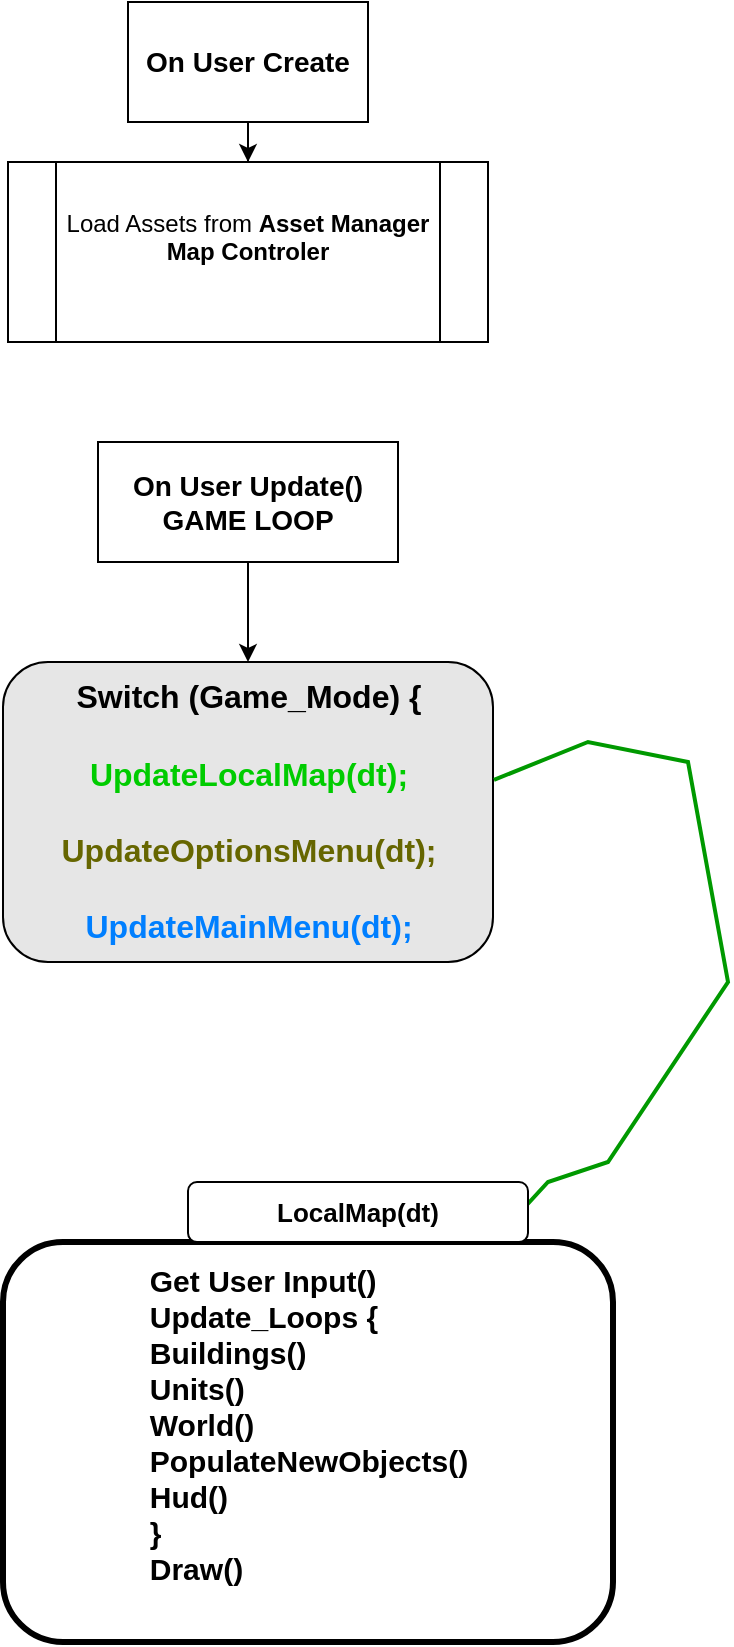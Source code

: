 <mxfile version="22.1.18" type="github">
  <diagram name="Page-1" id="ockeKT-8gJ_k2My7Hf7b">
    <mxGraphModel dx="1434" dy="764" grid="1" gridSize="10" guides="1" tooltips="1" connect="1" arrows="1" fold="1" page="1" pageScale="1" pageWidth="850" pageHeight="1100" background="none" math="0" shadow="0">
      <root>
        <mxCell id="0" />
        <mxCell id="1" parent="0" />
        <mxCell id="bDMc3RXrKMwAb332zu6_-7" style="edgeStyle=orthogonalEdgeStyle;rounded=0;orthogonalLoop=1;jettySize=auto;html=1;exitX=0.5;exitY=1;exitDx=0;exitDy=0;" edge="1" parent="1" source="bDMc3RXrKMwAb332zu6_-1" target="bDMc3RXrKMwAb332zu6_-6">
          <mxGeometry relative="1" as="geometry" />
        </mxCell>
        <mxCell id="bDMc3RXrKMwAb332zu6_-1" value="&lt;b&gt;&lt;font style=&quot;font-size: 14px;&quot;&gt;On User Create&lt;/font&gt;&lt;/b&gt;" style="rounded=0;whiteSpace=wrap;html=1;" vertex="1" parent="1">
          <mxGeometry x="360" y="10" width="120" height="60" as="geometry" />
        </mxCell>
        <mxCell id="bDMc3RXrKMwAb332zu6_-6" value="&lt;div&gt;Load Assets from &lt;b&gt;Asset Manager&lt;/b&gt;&lt;/div&gt;&lt;div&gt;&lt;b&gt;Map Controler&lt;br&gt;&lt;/b&gt;&lt;/div&gt;&lt;div&gt;&lt;br&gt;&lt;/div&gt;" style="shape=process;whiteSpace=wrap;html=1;backgroundOutline=1;" vertex="1" parent="1">
          <mxGeometry x="300" y="90" width="240" height="90" as="geometry" />
        </mxCell>
        <mxCell id="bDMc3RXrKMwAb332zu6_-13" style="edgeStyle=orthogonalEdgeStyle;rounded=0;orthogonalLoop=1;jettySize=auto;html=1;exitX=0.5;exitY=1;exitDx=0;exitDy=0;entryX=0.5;entryY=0;entryDx=0;entryDy=0;" edge="1" parent="1" source="bDMc3RXrKMwAb332zu6_-11" target="bDMc3RXrKMwAb332zu6_-12">
          <mxGeometry relative="1" as="geometry" />
        </mxCell>
        <mxCell id="bDMc3RXrKMwAb332zu6_-11" value="&lt;div style=&quot;font-size: 14px;&quot;&gt;&lt;b&gt;&lt;font style=&quot;font-size: 14px;&quot;&gt;On User Update()&lt;/font&gt;&lt;/b&gt;&lt;/div&gt;&lt;div style=&quot;font-size: 14px;&quot;&gt;&lt;b&gt;&lt;font style=&quot;font-size: 14px;&quot;&gt;GAME LOOP&lt;font style=&quot;font-size: 14px;&quot;&gt;&lt;br&gt;&lt;/font&gt;&lt;/font&gt;&lt;/b&gt;&lt;/div&gt;" style="rounded=0;whiteSpace=wrap;html=1;" vertex="1" parent="1">
          <mxGeometry x="345" y="230" width="150" height="60" as="geometry" />
        </mxCell>
        <mxCell id="bDMc3RXrKMwAb332zu6_-12" value="&lt;div style=&quot;font-size: 16px;&quot;&gt;&lt;b&gt;&lt;font style=&quot;font-size: 16px;&quot;&gt;Switch (Game_Mode) {&lt;br&gt;&lt;/font&gt;&lt;/b&gt;&lt;/div&gt;&lt;div style=&quot;font-size: 16px;&quot;&gt;&lt;b&gt;&lt;font style=&quot;font-size: 16px;&quot;&gt;&lt;br&gt;&lt;/font&gt;&lt;/b&gt;&lt;/div&gt;&lt;div style=&quot;font-size: 16px;&quot;&gt;&lt;b&gt;&lt;font color=&quot;#00cc00&quot; style=&quot;font-size: 16px;&quot;&gt;UpdateLocalMap(dt);&lt;/font&gt;&lt;/b&gt;&lt;/div&gt;&lt;div style=&quot;font-size: 16px;&quot;&gt;&lt;b&gt;&lt;font color=&quot;#00cc00&quot; style=&quot;font-size: 16px;&quot;&gt;&lt;br&gt;&lt;/font&gt;&lt;/b&gt;&lt;/div&gt;&lt;div style=&quot;font-size: 16px;&quot;&gt;&lt;font color=&quot;#666600&quot;&gt;&lt;b&gt;&lt;font style=&quot;font-size: 16px;&quot;&gt;UpdateOptionsMenu(dt);&lt;/font&gt;&lt;/b&gt;&lt;/font&gt;&lt;/div&gt;&lt;div style=&quot;font-size: 16px;&quot;&gt;&lt;font color=&quot;#666600&quot;&gt;&lt;b&gt;&lt;font style=&quot;font-size: 16px;&quot;&gt;&lt;br&gt;&lt;/font&gt;&lt;/b&gt;&lt;/font&gt;&lt;/div&gt;&lt;div style=&quot;font-size: 16px;&quot;&gt;&lt;b&gt;&lt;font color=&quot;#007fff&quot; style=&quot;font-size: 16px;&quot;&gt;UpdateMainMenu(dt);&lt;font style=&quot;font-size: 16px;&quot;&gt;&lt;br&gt;&lt;/font&gt;&lt;/font&gt;&lt;/b&gt;&lt;/div&gt;" style="rounded=1;whiteSpace=wrap;html=1;fillColor=#E6E6E6;" vertex="1" parent="1">
          <mxGeometry x="297.5" y="340" width="245" height="150" as="geometry" />
        </mxCell>
        <mxCell id="bDMc3RXrKMwAb332zu6_-18" value="" style="endArrow=none;html=1;rounded=0;exitX=1.002;exitY=0.393;exitDx=0;exitDy=0;strokeWidth=2;exitPerimeter=0;fillColor=#d5e8d4;strokeColor=#009900;" edge="1" parent="1" source="bDMc3RXrKMwAb332zu6_-12" target="bDMc3RXrKMwAb332zu6_-19">
          <mxGeometry width="50" height="50" relative="1" as="geometry">
            <mxPoint x="640" y="470" as="sourcePoint" />
            <mxPoint x="690" y="420" as="targetPoint" />
            <Array as="points">
              <mxPoint x="590" y="380" />
              <mxPoint x="640" y="390" />
              <mxPoint x="660" y="500" />
              <mxPoint x="600" y="590" />
              <mxPoint x="570" y="600" />
            </Array>
          </mxGeometry>
        </mxCell>
        <mxCell id="bDMc3RXrKMwAb332zu6_-19" value="&lt;div style=&quot;font-size: 15px;&quot; align=&quot;left&quot;&gt;&lt;font style=&quot;font-size: 15px;&quot;&gt;&lt;b&gt;Get User Input() &lt;br&gt;&lt;/b&gt;&lt;/font&gt;&lt;/div&gt;&lt;div style=&quot;font-size: 15px;&quot; align=&quot;left&quot;&gt;&lt;font style=&quot;font-size: 15px;&quot;&gt;&lt;b&gt;Update_Loops {&lt;/b&gt;&lt;/font&gt;&lt;/div&gt;&lt;div style=&quot;font-size: 15px;&quot; align=&quot;left&quot;&gt;&lt;font style=&quot;font-size: 15px;&quot;&gt;&lt;b&gt;Buildings()&lt;/b&gt;&lt;/font&gt;&lt;/div&gt;&lt;div style=&quot;font-size: 15px;&quot; align=&quot;left&quot;&gt;&lt;font style=&quot;font-size: 15px;&quot;&gt;&lt;b&gt;Units()&lt;/b&gt;&lt;/font&gt;&lt;/div&gt;&lt;div style=&quot;font-size: 15px;&quot; align=&quot;left&quot;&gt;&lt;font style=&quot;font-size: 15px;&quot;&gt;&lt;b&gt;World()&lt;/b&gt;&lt;/font&gt;&lt;/div&gt;&lt;div style=&quot;font-size: 15px;&quot; align=&quot;left&quot;&gt;&lt;font style=&quot;font-size: 15px;&quot;&gt;&lt;b&gt;PopulateNewObjects()&lt;/b&gt;&lt;/font&gt;&lt;/div&gt;&lt;div style=&quot;font-size: 15px;&quot; align=&quot;left&quot;&gt;&lt;font style=&quot;font-size: 15px;&quot;&gt;&lt;b&gt;Hud()&lt;/b&gt;&lt;/font&gt;&lt;/div&gt;&lt;div style=&quot;font-size: 15px;&quot; align=&quot;left&quot;&gt;&lt;font style=&quot;font-size: 15px;&quot;&gt;&lt;b&gt;}&lt;br&gt;&lt;/b&gt;&lt;/font&gt;&lt;/div&gt;&lt;div style=&quot;font-size: 15px;&quot; align=&quot;left&quot;&gt;&lt;font style=&quot;font-size: 15px;&quot;&gt;&lt;b&gt;Draw()&lt;/b&gt;&lt;/font&gt;&lt;/div&gt;&lt;div style=&quot;font-size: 15px;&quot;&gt;&lt;font style=&quot;font-size: 15px;&quot;&gt;&lt;b&gt;&lt;br&gt;&lt;/b&gt;&lt;/font&gt;&lt;/div&gt;" style="rounded=1;whiteSpace=wrap;html=1;strokeWidth=3;" vertex="1" parent="1">
          <mxGeometry x="297.5" y="630" width="305" height="200" as="geometry" />
        </mxCell>
        <mxCell id="bDMc3RXrKMwAb332zu6_-20" value="&lt;b&gt;&lt;font style=&quot;font-size: 13px;&quot;&gt;LocalMap(dt)&lt;/font&gt;&lt;/b&gt;" style="rounded=1;whiteSpace=wrap;html=1;" vertex="1" parent="1">
          <mxGeometry x="390" y="600" width="170" height="30" as="geometry" />
        </mxCell>
      </root>
    </mxGraphModel>
  </diagram>
</mxfile>
